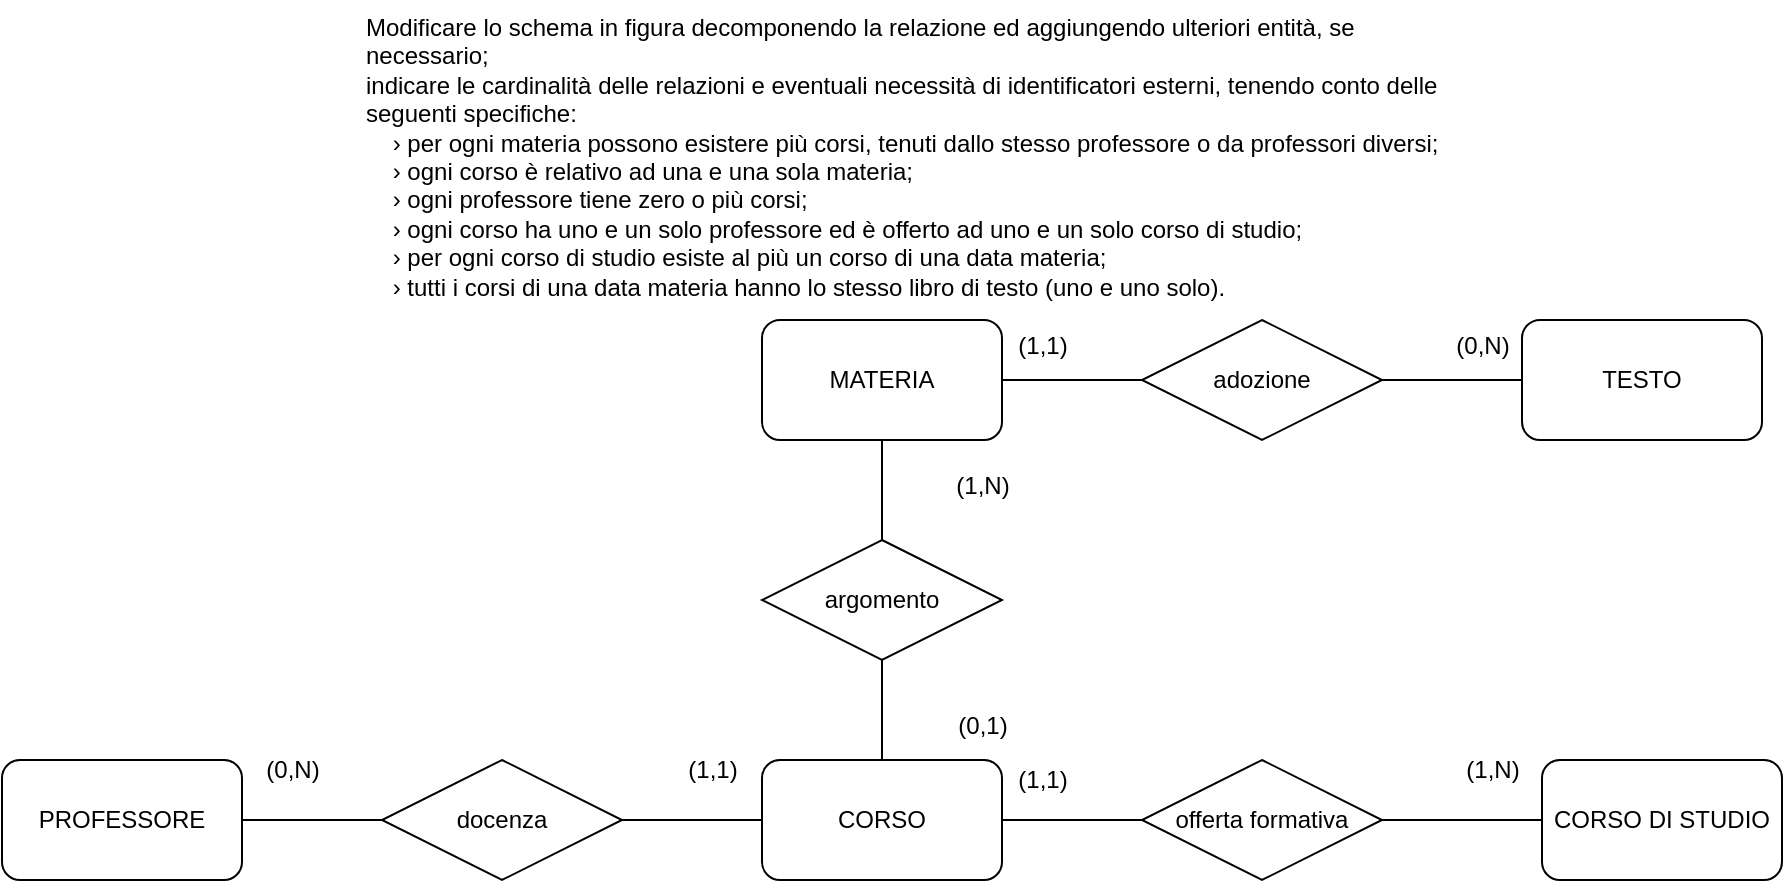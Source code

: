<mxfile version="26.0.16">
  <diagram id="R2lEEEUBdFMjLlhIrx00" name="Page-1">
    <mxGraphModel dx="944" dy="937" grid="1" gridSize="10" guides="1" tooltips="1" connect="1" arrows="1" fold="1" page="0" pageScale="1" pageWidth="850" pageHeight="1100" math="0" shadow="0" extFonts="Permanent Marker^https://fonts.googleapis.com/css?family=Permanent+Marker">
      <root>
        <mxCell id="0" />
        <mxCell id="1" parent="0" />
        <mxCell id="eq48D7rv5CO64Ts3hX2F-63" value="Modificare lo schema in figura decomponendo la relazione ed aggiungendo ulteriori entità, se necessario; &#xa;indicare le cardinalità delle relazioni e eventuali necessità di identificatori esterni, tenendo conto delle seguenti specifiche: &#xa;    › per ogni materia possono esistere più corsi, tenuti dallo stesso professore o da professori diversi; &#xa;    › ogni corso è relativo ad una e una sola materia;&#xa;    › ogni professore tiene zero o più corsi; &#xa;    › ogni corso ha uno e un solo professore ed è offerto ad uno e un solo corso di studio; &#xa;    › per ogni corso di studio esiste al più un corso di una data materia; &#xa;    › tutti i corsi di una data materia hanno lo stesso libro di testo (uno e uno solo)." style="text;whiteSpace=wrap;" vertex="1" parent="1">
          <mxGeometry x="270" y="-240" width="560" height="170" as="geometry" />
        </mxCell>
        <mxCell id="eq48D7rv5CO64Ts3hX2F-64" value="PROFESSORE" style="rounded=1;whiteSpace=wrap;html=1;" vertex="1" parent="1">
          <mxGeometry x="90" y="140" width="120" height="60" as="geometry" />
        </mxCell>
        <mxCell id="eq48D7rv5CO64Ts3hX2F-65" value="CORSO" style="rounded=1;whiteSpace=wrap;html=1;" vertex="1" parent="1">
          <mxGeometry x="470" y="140" width="120" height="60" as="geometry" />
        </mxCell>
        <mxCell id="eq48D7rv5CO64Ts3hX2F-66" value="CORSO DI STUDIO" style="rounded=1;whiteSpace=wrap;html=1;" vertex="1" parent="1">
          <mxGeometry x="860" y="140" width="120" height="60" as="geometry" />
        </mxCell>
        <mxCell id="eq48D7rv5CO64Ts3hX2F-67" value="MATERIA" style="rounded=1;whiteSpace=wrap;html=1;" vertex="1" parent="1">
          <mxGeometry x="470" y="-80" width="120" height="60" as="geometry" />
        </mxCell>
        <mxCell id="eq48D7rv5CO64Ts3hX2F-68" value="TESTO" style="rounded=1;whiteSpace=wrap;html=1;" vertex="1" parent="1">
          <mxGeometry x="850" y="-80" width="120" height="60" as="geometry" />
        </mxCell>
        <mxCell id="eq48D7rv5CO64Ts3hX2F-69" value="docenza" style="shape=rhombus;perimeter=rhombusPerimeter;whiteSpace=wrap;html=1;align=center;" vertex="1" parent="1">
          <mxGeometry x="280" y="140" width="120" height="60" as="geometry" />
        </mxCell>
        <mxCell id="eq48D7rv5CO64Ts3hX2F-70" value="(0,N)" style="text;html=1;align=center;verticalAlign=middle;resizable=0;points=[];autosize=1;strokeColor=none;fillColor=none;" vertex="1" parent="1">
          <mxGeometry x="210" y="130" width="50" height="30" as="geometry" />
        </mxCell>
        <mxCell id="eq48D7rv5CO64Ts3hX2F-71" value="(1,1)" style="text;html=1;align=center;verticalAlign=middle;resizable=0;points=[];autosize=1;strokeColor=none;fillColor=none;" vertex="1" parent="1">
          <mxGeometry x="420" y="130" width="50" height="30" as="geometry" />
        </mxCell>
        <mxCell id="eq48D7rv5CO64Ts3hX2F-72" value="" style="line;strokeWidth=1;rotatable=0;dashed=0;labelPosition=right;align=left;verticalAlign=middle;spacingTop=0;spacingLeft=6;points=[];portConstraint=eastwest;" vertex="1" parent="1">
          <mxGeometry x="400" y="165" width="70" height="10" as="geometry" />
        </mxCell>
        <mxCell id="eq48D7rv5CO64Ts3hX2F-74" value="offerta formativa" style="shape=rhombus;perimeter=rhombusPerimeter;whiteSpace=wrap;html=1;align=center;" vertex="1" parent="1">
          <mxGeometry x="660" y="140" width="120" height="60" as="geometry" />
        </mxCell>
        <mxCell id="eq48D7rv5CO64Ts3hX2F-75" value="(1,1)" style="text;html=1;align=center;verticalAlign=middle;resizable=0;points=[];autosize=1;strokeColor=none;fillColor=none;" vertex="1" parent="1">
          <mxGeometry x="585" y="135" width="50" height="30" as="geometry" />
        </mxCell>
        <mxCell id="eq48D7rv5CO64Ts3hX2F-76" value="(1,N)" style="text;html=1;align=center;verticalAlign=middle;resizable=0;points=[];autosize=1;strokeColor=none;fillColor=none;" vertex="1" parent="1">
          <mxGeometry x="810" y="130" width="50" height="30" as="geometry" />
        </mxCell>
        <mxCell id="eq48D7rv5CO64Ts3hX2F-77" value="argomento" style="shape=rhombus;perimeter=rhombusPerimeter;whiteSpace=wrap;html=1;align=center;" vertex="1" parent="1">
          <mxGeometry x="470" y="30" width="120" height="60" as="geometry" />
        </mxCell>
        <mxCell id="eq48D7rv5CO64Ts3hX2F-78" value="(1,N)" style="text;html=1;align=center;verticalAlign=middle;resizable=0;points=[];autosize=1;strokeColor=none;fillColor=none;" vertex="1" parent="1">
          <mxGeometry x="555" y="-12" width="50" height="30" as="geometry" />
        </mxCell>
        <mxCell id="eq48D7rv5CO64Ts3hX2F-79" value="(0,1)" style="text;html=1;align=center;verticalAlign=middle;resizable=0;points=[];autosize=1;strokeColor=none;fillColor=none;" vertex="1" parent="1">
          <mxGeometry x="555" y="108" width="50" height="30" as="geometry" />
        </mxCell>
        <mxCell id="eq48D7rv5CO64Ts3hX2F-80" value="(1,1)" style="text;html=1;align=center;verticalAlign=middle;resizable=0;points=[];autosize=1;strokeColor=none;fillColor=none;" vertex="1" parent="1">
          <mxGeometry x="585" y="-82" width="50" height="30" as="geometry" />
        </mxCell>
        <mxCell id="eq48D7rv5CO64Ts3hX2F-81" value="(0,N)" style="text;html=1;align=center;verticalAlign=middle;resizable=0;points=[];autosize=1;strokeColor=none;fillColor=none;" vertex="1" parent="1">
          <mxGeometry x="805" y="-82" width="50" height="30" as="geometry" />
        </mxCell>
        <mxCell id="eq48D7rv5CO64Ts3hX2F-82" value="adozione" style="shape=rhombus;perimeter=rhombusPerimeter;whiteSpace=wrap;html=1;align=center;" vertex="1" parent="1">
          <mxGeometry x="660" y="-80" width="120" height="60" as="geometry" />
        </mxCell>
        <mxCell id="eq48D7rv5CO64Ts3hX2F-83" value="" style="line;strokeWidth=1;rotatable=0;dashed=0;labelPosition=right;align=left;verticalAlign=middle;spacingTop=0;spacingLeft=6;points=[];portConstraint=eastwest;" vertex="1" parent="1">
          <mxGeometry x="590" y="165" width="70" height="10" as="geometry" />
        </mxCell>
        <mxCell id="eq48D7rv5CO64Ts3hX2F-85" value="" style="line;strokeWidth=1;rotatable=0;dashed=0;labelPosition=right;align=left;verticalAlign=middle;spacingTop=0;spacingLeft=6;points=[];portConstraint=eastwest;" vertex="1" parent="1">
          <mxGeometry x="780" y="165" width="80" height="10" as="geometry" />
        </mxCell>
        <mxCell id="eq48D7rv5CO64Ts3hX2F-87" value="" style="endArrow=none;html=1;rounded=0;exitX=0.5;exitY=0;exitDx=0;exitDy=0;" edge="1" parent="1" source="eq48D7rv5CO64Ts3hX2F-65" target="eq48D7rv5CO64Ts3hX2F-77">
          <mxGeometry width="50" height="50" relative="1" as="geometry">
            <mxPoint x="650" y="130" as="sourcePoint" />
            <mxPoint x="700" y="80" as="targetPoint" />
          </mxGeometry>
        </mxCell>
        <mxCell id="eq48D7rv5CO64Ts3hX2F-88" value="" style="endArrow=none;html=1;rounded=0;exitX=0.5;exitY=0;exitDx=0;exitDy=0;entryX=0.5;entryY=1;entryDx=0;entryDy=0;" edge="1" parent="1" source="eq48D7rv5CO64Ts3hX2F-77" target="eq48D7rv5CO64Ts3hX2F-67">
          <mxGeometry width="50" height="50" relative="1" as="geometry">
            <mxPoint x="650" y="130" as="sourcePoint" />
            <mxPoint x="700" y="80" as="targetPoint" />
          </mxGeometry>
        </mxCell>
        <mxCell id="eq48D7rv5CO64Ts3hX2F-90" value="" style="endArrow=none;html=1;rounded=0;exitX=1;exitY=0.5;exitDx=0;exitDy=0;entryX=0;entryY=0.5;entryDx=0;entryDy=0;" edge="1" parent="1" source="eq48D7rv5CO64Ts3hX2F-67" target="eq48D7rv5CO64Ts3hX2F-82">
          <mxGeometry width="50" height="50" relative="1" as="geometry">
            <mxPoint x="650" y="130" as="sourcePoint" />
            <mxPoint x="700" y="80" as="targetPoint" />
          </mxGeometry>
        </mxCell>
        <mxCell id="eq48D7rv5CO64Ts3hX2F-91" value="" style="endArrow=none;html=1;rounded=0;entryX=1;entryY=0.5;entryDx=0;entryDy=0;exitX=0;exitY=0.5;exitDx=0;exitDy=0;" edge="1" parent="1" source="eq48D7rv5CO64Ts3hX2F-68" target="eq48D7rv5CO64Ts3hX2F-82">
          <mxGeometry width="50" height="50" relative="1" as="geometry">
            <mxPoint x="650" y="130" as="sourcePoint" />
            <mxPoint x="700" y="80" as="targetPoint" />
          </mxGeometry>
        </mxCell>
        <mxCell id="eq48D7rv5CO64Ts3hX2F-92" value="" style="endArrow=none;html=1;rounded=0;entryX=1;entryY=0.5;entryDx=0;entryDy=0;exitX=0;exitY=0.5;exitDx=0;exitDy=0;" edge="1" parent="1" source="eq48D7rv5CO64Ts3hX2F-69" target="eq48D7rv5CO64Ts3hX2F-64">
          <mxGeometry width="50" height="50" relative="1" as="geometry">
            <mxPoint x="450" y="120" as="sourcePoint" />
            <mxPoint x="500" y="70" as="targetPoint" />
          </mxGeometry>
        </mxCell>
      </root>
    </mxGraphModel>
  </diagram>
</mxfile>
